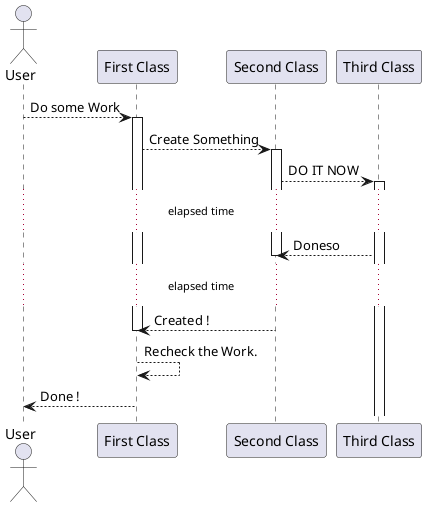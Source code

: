 @startuml NoCrastinate Sequence

actor User
participant "First Class" as A
participant "Second Class" as B
participant "Third Class" as C

User --> A: Do some Work
activate A
A --> B: Create Something
activate B

B --> C: DO IT NOW
activate C

...elapsed time...


C --> B: Doneso
deactivate B

...elapsed time...

B --> A: Created !
deactivate A

A--> A: Recheck the Work.

A--> User: Done !
@enduml